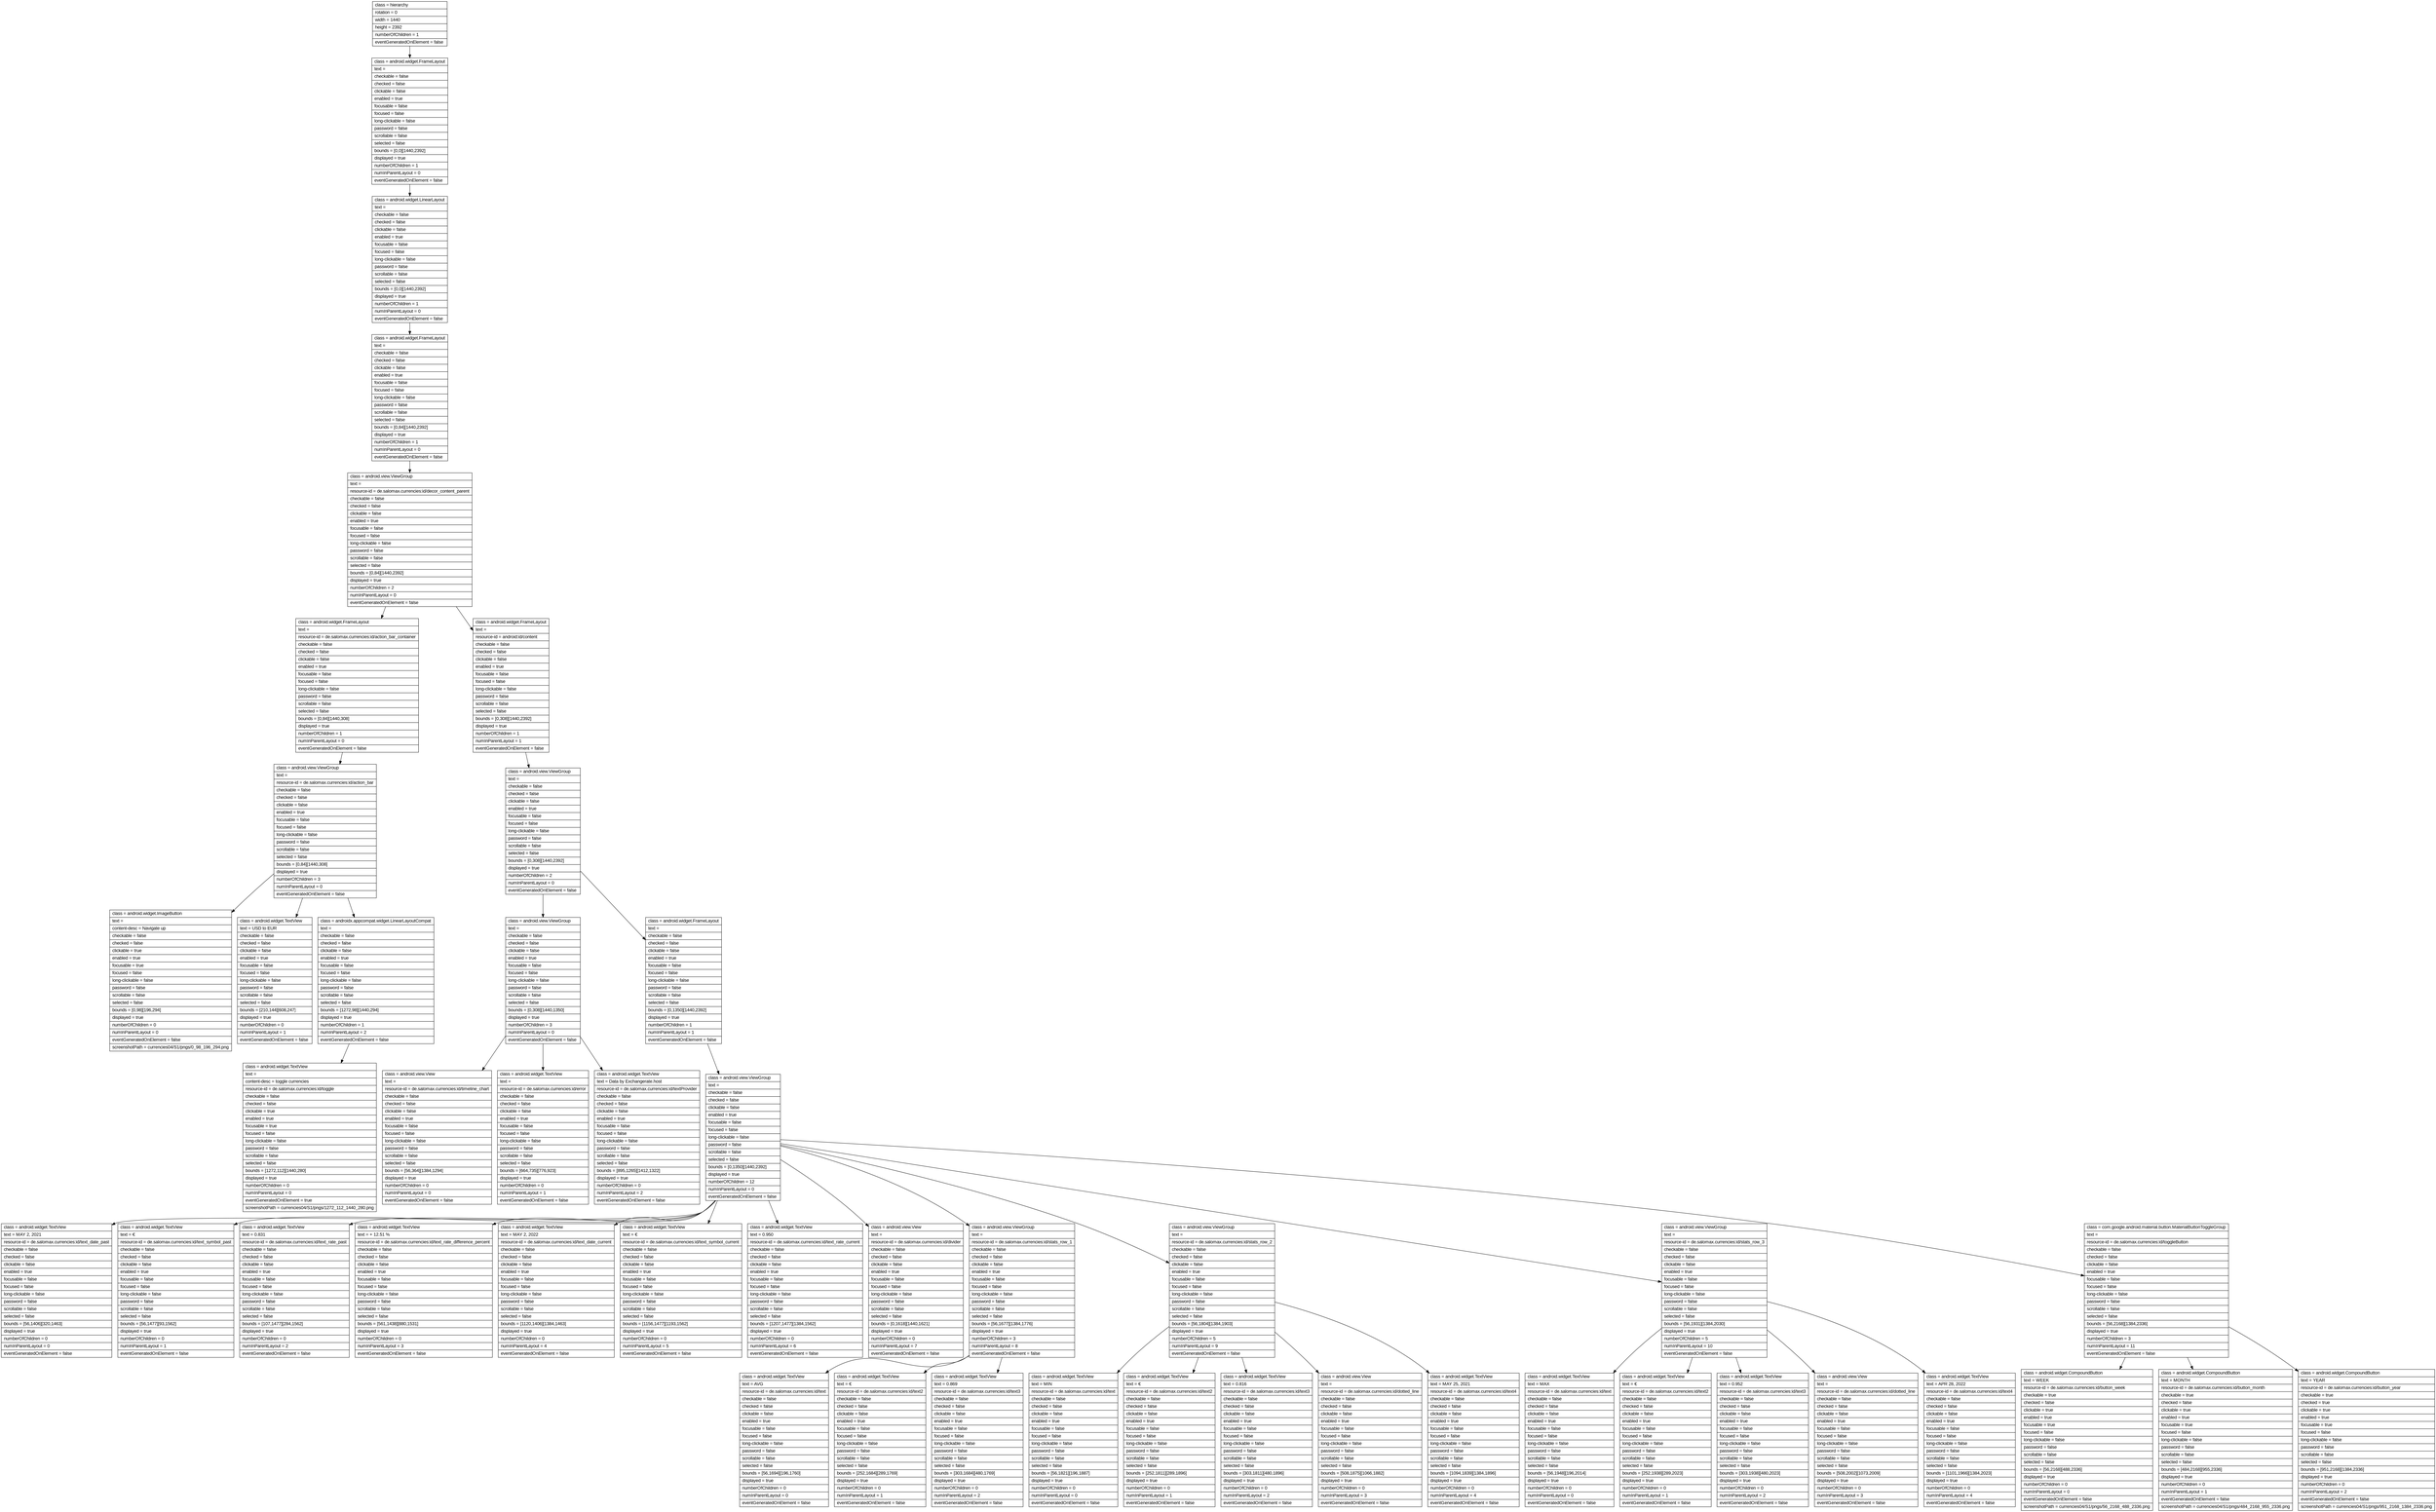 digraph Layout {

	node [shape=record fontname=Arial];

	0	[label="{class = hierarchy\l|rotation = 0\l|width = 1440\l|height = 2392\l|numberOfChildren = 1\l|eventGeneratedOnElement = false \l}"]
	1	[label="{class = android.widget.FrameLayout\l|text = \l|checkable = false\l|checked = false\l|clickable = false\l|enabled = true\l|focusable = false\l|focused = false\l|long-clickable = false\l|password = false\l|scrollable = false\l|selected = false\l|bounds = [0,0][1440,2392]\l|displayed = true\l|numberOfChildren = 1\l|numInParentLayout = 0\l|eventGeneratedOnElement = false \l}"]
	2	[label="{class = android.widget.LinearLayout\l|text = \l|checkable = false\l|checked = false\l|clickable = false\l|enabled = true\l|focusable = false\l|focused = false\l|long-clickable = false\l|password = false\l|scrollable = false\l|selected = false\l|bounds = [0,0][1440,2392]\l|displayed = true\l|numberOfChildren = 1\l|numInParentLayout = 0\l|eventGeneratedOnElement = false \l}"]
	3	[label="{class = android.widget.FrameLayout\l|text = \l|checkable = false\l|checked = false\l|clickable = false\l|enabled = true\l|focusable = false\l|focused = false\l|long-clickable = false\l|password = false\l|scrollable = false\l|selected = false\l|bounds = [0,84][1440,2392]\l|displayed = true\l|numberOfChildren = 1\l|numInParentLayout = 0\l|eventGeneratedOnElement = false \l}"]
	4	[label="{class = android.view.ViewGroup\l|text = \l|resource-id = de.salomax.currencies:id/decor_content_parent\l|checkable = false\l|checked = false\l|clickable = false\l|enabled = true\l|focusable = false\l|focused = false\l|long-clickable = false\l|password = false\l|scrollable = false\l|selected = false\l|bounds = [0,84][1440,2392]\l|displayed = true\l|numberOfChildren = 2\l|numInParentLayout = 0\l|eventGeneratedOnElement = false \l}"]
	5	[label="{class = android.widget.FrameLayout\l|text = \l|resource-id = de.salomax.currencies:id/action_bar_container\l|checkable = false\l|checked = false\l|clickable = false\l|enabled = true\l|focusable = false\l|focused = false\l|long-clickable = false\l|password = false\l|scrollable = false\l|selected = false\l|bounds = [0,84][1440,308]\l|displayed = true\l|numberOfChildren = 1\l|numInParentLayout = 0\l|eventGeneratedOnElement = false \l}"]
	6	[label="{class = android.widget.FrameLayout\l|text = \l|resource-id = android:id/content\l|checkable = false\l|checked = false\l|clickable = false\l|enabled = true\l|focusable = false\l|focused = false\l|long-clickable = false\l|password = false\l|scrollable = false\l|selected = false\l|bounds = [0,308][1440,2392]\l|displayed = true\l|numberOfChildren = 1\l|numInParentLayout = 1\l|eventGeneratedOnElement = false \l}"]
	7	[label="{class = android.view.ViewGroup\l|text = \l|resource-id = de.salomax.currencies:id/action_bar\l|checkable = false\l|checked = false\l|clickable = false\l|enabled = true\l|focusable = false\l|focused = false\l|long-clickable = false\l|password = false\l|scrollable = false\l|selected = false\l|bounds = [0,84][1440,308]\l|displayed = true\l|numberOfChildren = 3\l|numInParentLayout = 0\l|eventGeneratedOnElement = false \l}"]
	8	[label="{class = android.view.ViewGroup\l|text = \l|checkable = false\l|checked = false\l|clickable = false\l|enabled = true\l|focusable = false\l|focused = false\l|long-clickable = false\l|password = false\l|scrollable = false\l|selected = false\l|bounds = [0,308][1440,2392]\l|displayed = true\l|numberOfChildren = 2\l|numInParentLayout = 0\l|eventGeneratedOnElement = false \l}"]
	9	[label="{class = android.widget.ImageButton\l|text = \l|content-desc = Navigate up\l|checkable = false\l|checked = false\l|clickable = true\l|enabled = true\l|focusable = true\l|focused = false\l|long-clickable = false\l|password = false\l|scrollable = false\l|selected = false\l|bounds = [0,98][196,294]\l|displayed = true\l|numberOfChildren = 0\l|numInParentLayout = 0\l|eventGeneratedOnElement = false \l|screenshotPath = currencies04/S1/pngs/0_98_196_294.png\l}"]
	10	[label="{class = android.widget.TextView\l|text = USD to EUR\l|checkable = false\l|checked = false\l|clickable = false\l|enabled = true\l|focusable = false\l|focused = false\l|long-clickable = false\l|password = false\l|scrollable = false\l|selected = false\l|bounds = [210,144][608,247]\l|displayed = true\l|numberOfChildren = 0\l|numInParentLayout = 1\l|eventGeneratedOnElement = false \l}"]
	11	[label="{class = androidx.appcompat.widget.LinearLayoutCompat\l|text = \l|checkable = false\l|checked = false\l|clickable = false\l|enabled = true\l|focusable = false\l|focused = false\l|long-clickable = false\l|password = false\l|scrollable = false\l|selected = false\l|bounds = [1272,98][1440,294]\l|displayed = true\l|numberOfChildren = 1\l|numInParentLayout = 2\l|eventGeneratedOnElement = false \l}"]
	12	[label="{class = android.view.ViewGroup\l|text = \l|checkable = false\l|checked = false\l|clickable = false\l|enabled = true\l|focusable = false\l|focused = false\l|long-clickable = false\l|password = false\l|scrollable = false\l|selected = false\l|bounds = [0,308][1440,1350]\l|displayed = true\l|numberOfChildren = 3\l|numInParentLayout = 0\l|eventGeneratedOnElement = false \l}"]
	13	[label="{class = android.widget.FrameLayout\l|text = \l|checkable = false\l|checked = false\l|clickable = false\l|enabled = true\l|focusable = false\l|focused = false\l|long-clickable = false\l|password = false\l|scrollable = false\l|selected = false\l|bounds = [0,1350][1440,2392]\l|displayed = true\l|numberOfChildren = 1\l|numInParentLayout = 1\l|eventGeneratedOnElement = false \l}"]
	14	[label="{class = android.widget.TextView\l|text = \l|content-desc = toggle currencies\l|resource-id = de.salomax.currencies:id/toggle\l|checkable = false\l|checked = false\l|clickable = true\l|enabled = true\l|focusable = true\l|focused = false\l|long-clickable = false\l|password = false\l|scrollable = false\l|selected = false\l|bounds = [1272,112][1440,280]\l|displayed = true\l|numberOfChildren = 0\l|numInParentLayout = 0\l|eventGeneratedOnElement = true \l|screenshotPath = currencies04/S1/pngs/1272_112_1440_280.png\l}"]
	15	[label="{class = android.view.View\l|text = \l|resource-id = de.salomax.currencies:id/timeline_chart\l|checkable = false\l|checked = false\l|clickable = false\l|enabled = true\l|focusable = false\l|focused = false\l|long-clickable = false\l|password = false\l|scrollable = false\l|selected = false\l|bounds = [56,364][1384,1294]\l|displayed = true\l|numberOfChildren = 0\l|numInParentLayout = 0\l|eventGeneratedOnElement = false \l}"]
	16	[label="{class = android.widget.TextView\l|text = \l|resource-id = de.salomax.currencies:id/error\l|checkable = false\l|checked = false\l|clickable = false\l|enabled = true\l|focusable = false\l|focused = false\l|long-clickable = false\l|password = false\l|scrollable = false\l|selected = false\l|bounds = [664,735][776,923]\l|displayed = true\l|numberOfChildren = 0\l|numInParentLayout = 1\l|eventGeneratedOnElement = false \l}"]
	17	[label="{class = android.widget.TextView\l|text = Data by Exchangerate.host\l|resource-id = de.salomax.currencies:id/textProvider\l|checkable = false\l|checked = false\l|clickable = false\l|enabled = true\l|focusable = false\l|focused = false\l|long-clickable = false\l|password = false\l|scrollable = false\l|selected = false\l|bounds = [895,1265][1412,1322]\l|displayed = true\l|numberOfChildren = 0\l|numInParentLayout = 2\l|eventGeneratedOnElement = false \l}"]
	18	[label="{class = android.view.ViewGroup\l|text = \l|checkable = false\l|checked = false\l|clickable = false\l|enabled = true\l|focusable = false\l|focused = false\l|long-clickable = false\l|password = false\l|scrollable = false\l|selected = false\l|bounds = [0,1350][1440,2392]\l|displayed = true\l|numberOfChildren = 12\l|numInParentLayout = 0\l|eventGeneratedOnElement = false \l}"]
	19	[label="{class = android.widget.TextView\l|text = MAY 2, 2021\l|resource-id = de.salomax.currencies:id/text_date_past\l|checkable = false\l|checked = false\l|clickable = false\l|enabled = true\l|focusable = false\l|focused = false\l|long-clickable = false\l|password = false\l|scrollable = false\l|selected = false\l|bounds = [56,1406][320,1463]\l|displayed = true\l|numberOfChildren = 0\l|numInParentLayout = 0\l|eventGeneratedOnElement = false \l}"]
	20	[label="{class = android.widget.TextView\l|text = €\l|resource-id = de.salomax.currencies:id/text_symbol_past\l|checkable = false\l|checked = false\l|clickable = false\l|enabled = true\l|focusable = false\l|focused = false\l|long-clickable = false\l|password = false\l|scrollable = false\l|selected = false\l|bounds = [56,1477][93,1562]\l|displayed = true\l|numberOfChildren = 0\l|numInParentLayout = 1\l|eventGeneratedOnElement = false \l}"]
	21	[label="{class = android.widget.TextView\l|text = 0.831\l|resource-id = de.salomax.currencies:id/text_rate_past\l|checkable = false\l|checked = false\l|clickable = false\l|enabled = true\l|focusable = false\l|focused = false\l|long-clickable = false\l|password = false\l|scrollable = false\l|selected = false\l|bounds = [107,1477][284,1562]\l|displayed = true\l|numberOfChildren = 0\l|numInParentLayout = 2\l|eventGeneratedOnElement = false \l}"]
	22	[label="{class = android.widget.TextView\l|text = + 12.51 %\l|resource-id = de.salomax.currencies:id/text_rate_difference_percent\l|checkable = false\l|checked = false\l|clickable = false\l|enabled = true\l|focusable = false\l|focused = false\l|long-clickable = false\l|password = false\l|scrollable = false\l|selected = false\l|bounds = [561,1438][880,1531]\l|displayed = true\l|numberOfChildren = 0\l|numInParentLayout = 3\l|eventGeneratedOnElement = false \l}"]
	23	[label="{class = android.widget.TextView\l|text = MAY 2, 2022\l|resource-id = de.salomax.currencies:id/text_date_current\l|checkable = false\l|checked = false\l|clickable = false\l|enabled = true\l|focusable = false\l|focused = false\l|long-clickable = false\l|password = false\l|scrollable = false\l|selected = false\l|bounds = [1120,1406][1384,1463]\l|displayed = true\l|numberOfChildren = 0\l|numInParentLayout = 4\l|eventGeneratedOnElement = false \l}"]
	24	[label="{class = android.widget.TextView\l|text = €\l|resource-id = de.salomax.currencies:id/text_symbol_current\l|checkable = false\l|checked = false\l|clickable = false\l|enabled = true\l|focusable = false\l|focused = false\l|long-clickable = false\l|password = false\l|scrollable = false\l|selected = false\l|bounds = [1156,1477][1193,1562]\l|displayed = true\l|numberOfChildren = 0\l|numInParentLayout = 5\l|eventGeneratedOnElement = false \l}"]
	25	[label="{class = android.widget.TextView\l|text = 0.950\l|resource-id = de.salomax.currencies:id/text_rate_current\l|checkable = false\l|checked = false\l|clickable = false\l|enabled = true\l|focusable = false\l|focused = false\l|long-clickable = false\l|password = false\l|scrollable = false\l|selected = false\l|bounds = [1207,1477][1384,1562]\l|displayed = true\l|numberOfChildren = 0\l|numInParentLayout = 6\l|eventGeneratedOnElement = false \l}"]
	26	[label="{class = android.view.View\l|text = \l|resource-id = de.salomax.currencies:id/divider\l|checkable = false\l|checked = false\l|clickable = false\l|enabled = true\l|focusable = false\l|focused = false\l|long-clickable = false\l|password = false\l|scrollable = false\l|selected = false\l|bounds = [0,1618][1440,1621]\l|displayed = true\l|numberOfChildren = 0\l|numInParentLayout = 7\l|eventGeneratedOnElement = false \l}"]
	27	[label="{class = android.view.ViewGroup\l|text = \l|resource-id = de.salomax.currencies:id/stats_row_1\l|checkable = false\l|checked = false\l|clickable = false\l|enabled = true\l|focusable = false\l|focused = false\l|long-clickable = false\l|password = false\l|scrollable = false\l|selected = false\l|bounds = [56,1677][1384,1776]\l|displayed = true\l|numberOfChildren = 3\l|numInParentLayout = 8\l|eventGeneratedOnElement = false \l}"]
	28	[label="{class = android.view.ViewGroup\l|text = \l|resource-id = de.salomax.currencies:id/stats_row_2\l|checkable = false\l|checked = false\l|clickable = false\l|enabled = true\l|focusable = false\l|focused = false\l|long-clickable = false\l|password = false\l|scrollable = false\l|selected = false\l|bounds = [56,1804][1384,1903]\l|displayed = true\l|numberOfChildren = 5\l|numInParentLayout = 9\l|eventGeneratedOnElement = false \l}"]
	29	[label="{class = android.view.ViewGroup\l|text = \l|resource-id = de.salomax.currencies:id/stats_row_3\l|checkable = false\l|checked = false\l|clickable = false\l|enabled = true\l|focusable = false\l|focused = false\l|long-clickable = false\l|password = false\l|scrollable = false\l|selected = false\l|bounds = [56,1931][1384,2030]\l|displayed = true\l|numberOfChildren = 5\l|numInParentLayout = 10\l|eventGeneratedOnElement = false \l}"]
	30	[label="{class = com.google.android.material.button.MaterialButtonToggleGroup\l|text = \l|resource-id = de.salomax.currencies:id/toggleButton\l|checkable = false\l|checked = false\l|clickable = false\l|enabled = true\l|focusable = false\l|focused = false\l|long-clickable = false\l|password = false\l|scrollable = false\l|selected = false\l|bounds = [56,2168][1384,2336]\l|displayed = true\l|numberOfChildren = 3\l|numInParentLayout = 11\l|eventGeneratedOnElement = false \l}"]
	31	[label="{class = android.widget.TextView\l|text = AVG\l|resource-id = de.salomax.currencies:id/text\l|checkable = false\l|checked = false\l|clickable = false\l|enabled = true\l|focusable = false\l|focused = false\l|long-clickable = false\l|password = false\l|scrollable = false\l|selected = false\l|bounds = [56,1694][196,1760]\l|displayed = true\l|numberOfChildren = 0\l|numInParentLayout = 0\l|eventGeneratedOnElement = false \l}"]
	32	[label="{class = android.widget.TextView\l|text = €\l|resource-id = de.salomax.currencies:id/text2\l|checkable = false\l|checked = false\l|clickable = false\l|enabled = true\l|focusable = false\l|focused = false\l|long-clickable = false\l|password = false\l|scrollable = false\l|selected = false\l|bounds = [252,1684][289,1769]\l|displayed = true\l|numberOfChildren = 0\l|numInParentLayout = 1\l|eventGeneratedOnElement = false \l}"]
	33	[label="{class = android.widget.TextView\l|text = 0.869\l|resource-id = de.salomax.currencies:id/text3\l|checkable = false\l|checked = false\l|clickable = false\l|enabled = true\l|focusable = false\l|focused = false\l|long-clickable = false\l|password = false\l|scrollable = false\l|selected = false\l|bounds = [303,1684][480,1769]\l|displayed = true\l|numberOfChildren = 0\l|numInParentLayout = 2\l|eventGeneratedOnElement = false \l}"]
	34	[label="{class = android.widget.TextView\l|text = MIN\l|resource-id = de.salomax.currencies:id/text\l|checkable = false\l|checked = false\l|clickable = false\l|enabled = true\l|focusable = false\l|focused = false\l|long-clickable = false\l|password = false\l|scrollable = false\l|selected = false\l|bounds = [56,1821][196,1887]\l|displayed = true\l|numberOfChildren = 0\l|numInParentLayout = 0\l|eventGeneratedOnElement = false \l}"]
	35	[label="{class = android.widget.TextView\l|text = €\l|resource-id = de.salomax.currencies:id/text2\l|checkable = false\l|checked = false\l|clickable = false\l|enabled = true\l|focusable = false\l|focused = false\l|long-clickable = false\l|password = false\l|scrollable = false\l|selected = false\l|bounds = [252,1811][289,1896]\l|displayed = true\l|numberOfChildren = 0\l|numInParentLayout = 1\l|eventGeneratedOnElement = false \l}"]
	36	[label="{class = android.widget.TextView\l|text = 0.816\l|resource-id = de.salomax.currencies:id/text3\l|checkable = false\l|checked = false\l|clickable = false\l|enabled = true\l|focusable = false\l|focused = false\l|long-clickable = false\l|password = false\l|scrollable = false\l|selected = false\l|bounds = [303,1811][480,1896]\l|displayed = true\l|numberOfChildren = 0\l|numInParentLayout = 2\l|eventGeneratedOnElement = false \l}"]
	37	[label="{class = android.view.View\l|text = \l|resource-id = de.salomax.currencies:id/dotted_line\l|checkable = false\l|checked = false\l|clickable = false\l|enabled = true\l|focusable = false\l|focused = false\l|long-clickable = false\l|password = false\l|scrollable = false\l|selected = false\l|bounds = [508,1875][1066,1882]\l|displayed = true\l|numberOfChildren = 0\l|numInParentLayout = 3\l|eventGeneratedOnElement = false \l}"]
	38	[label="{class = android.widget.TextView\l|text = MAY 25, 2021\l|resource-id = de.salomax.currencies:id/text4\l|checkable = false\l|checked = false\l|clickable = false\l|enabled = true\l|focusable = false\l|focused = false\l|long-clickable = false\l|password = false\l|scrollable = false\l|selected = false\l|bounds = [1094,1839][1384,1896]\l|displayed = true\l|numberOfChildren = 0\l|numInParentLayout = 4\l|eventGeneratedOnElement = false \l}"]
	39	[label="{class = android.widget.TextView\l|text = MAX\l|resource-id = de.salomax.currencies:id/text\l|checkable = false\l|checked = false\l|clickable = false\l|enabled = true\l|focusable = false\l|focused = false\l|long-clickable = false\l|password = false\l|scrollable = false\l|selected = false\l|bounds = [56,1948][196,2014]\l|displayed = true\l|numberOfChildren = 0\l|numInParentLayout = 0\l|eventGeneratedOnElement = false \l}"]
	40	[label="{class = android.widget.TextView\l|text = €\l|resource-id = de.salomax.currencies:id/text2\l|checkable = false\l|checked = false\l|clickable = false\l|enabled = true\l|focusable = false\l|focused = false\l|long-clickable = false\l|password = false\l|scrollable = false\l|selected = false\l|bounds = [252,1938][289,2023]\l|displayed = true\l|numberOfChildren = 0\l|numInParentLayout = 1\l|eventGeneratedOnElement = false \l}"]
	41	[label="{class = android.widget.TextView\l|text = 0.952\l|resource-id = de.salomax.currencies:id/text3\l|checkable = false\l|checked = false\l|clickable = false\l|enabled = true\l|focusable = false\l|focused = false\l|long-clickable = false\l|password = false\l|scrollable = false\l|selected = false\l|bounds = [303,1938][480,2023]\l|displayed = true\l|numberOfChildren = 0\l|numInParentLayout = 2\l|eventGeneratedOnElement = false \l}"]
	42	[label="{class = android.view.View\l|text = \l|resource-id = de.salomax.currencies:id/dotted_line\l|checkable = false\l|checked = false\l|clickable = false\l|enabled = true\l|focusable = false\l|focused = false\l|long-clickable = false\l|password = false\l|scrollable = false\l|selected = false\l|bounds = [508,2002][1073,2009]\l|displayed = true\l|numberOfChildren = 0\l|numInParentLayout = 3\l|eventGeneratedOnElement = false \l}"]
	43	[label="{class = android.widget.TextView\l|text = APR 28, 2022\l|resource-id = de.salomax.currencies:id/text4\l|checkable = false\l|checked = false\l|clickable = false\l|enabled = true\l|focusable = false\l|focused = false\l|long-clickable = false\l|password = false\l|scrollable = false\l|selected = false\l|bounds = [1101,1966][1384,2023]\l|displayed = true\l|numberOfChildren = 0\l|numInParentLayout = 4\l|eventGeneratedOnElement = false \l}"]
	44	[label="{class = android.widget.CompoundButton\l|text = WEEK\l|resource-id = de.salomax.currencies:id/button_week\l|checkable = true\l|checked = false\l|clickable = true\l|enabled = true\l|focusable = true\l|focused = false\l|long-clickable = false\l|password = false\l|scrollable = false\l|selected = false\l|bounds = [56,2168][488,2336]\l|displayed = true\l|numberOfChildren = 0\l|numInParentLayout = 0\l|eventGeneratedOnElement = false \l|screenshotPath = currencies04/S1/pngs/56_2168_488_2336.png\l}"]
	45	[label="{class = android.widget.CompoundButton\l|text = MONTH\l|resource-id = de.salomax.currencies:id/button_month\l|checkable = true\l|checked = false\l|clickable = true\l|enabled = true\l|focusable = true\l|focused = false\l|long-clickable = false\l|password = false\l|scrollable = false\l|selected = false\l|bounds = [484,2168][955,2336]\l|displayed = true\l|numberOfChildren = 0\l|numInParentLayout = 1\l|eventGeneratedOnElement = false \l|screenshotPath = currencies04/S1/pngs/484_2168_955_2336.png\l}"]
	46	[label="{class = android.widget.CompoundButton\l|text = YEAR\l|resource-id = de.salomax.currencies:id/button_year\l|checkable = true\l|checked = true\l|clickable = true\l|enabled = true\l|focusable = true\l|focused = false\l|long-clickable = false\l|password = false\l|scrollable = false\l|selected = false\l|bounds = [951,2168][1384,2336]\l|displayed = true\l|numberOfChildren = 0\l|numInParentLayout = 2\l|eventGeneratedOnElement = false \l|screenshotPath = currencies04/S1/pngs/951_2168_1384_2336.png\l}"]


	0 -> 1
	1 -> 2
	2 -> 3
	3 -> 4
	4 -> 5
	4 -> 6
	5 -> 7
	6 -> 8
	7 -> 9
	7 -> 10
	7 -> 11
	8 -> 12
	8 -> 13
	11 -> 14
	12 -> 15
	12 -> 16
	12 -> 17
	13 -> 18
	18 -> 19
	18 -> 20
	18 -> 21
	18 -> 22
	18 -> 23
	18 -> 24
	18 -> 25
	18 -> 26
	18 -> 27
	18 -> 28
	18 -> 29
	18 -> 30
	27 -> 31
	27 -> 32
	27 -> 33
	28 -> 34
	28 -> 35
	28 -> 36
	28 -> 37
	28 -> 38
	29 -> 39
	29 -> 40
	29 -> 41
	29 -> 42
	29 -> 43
	30 -> 44
	30 -> 45
	30 -> 46


}